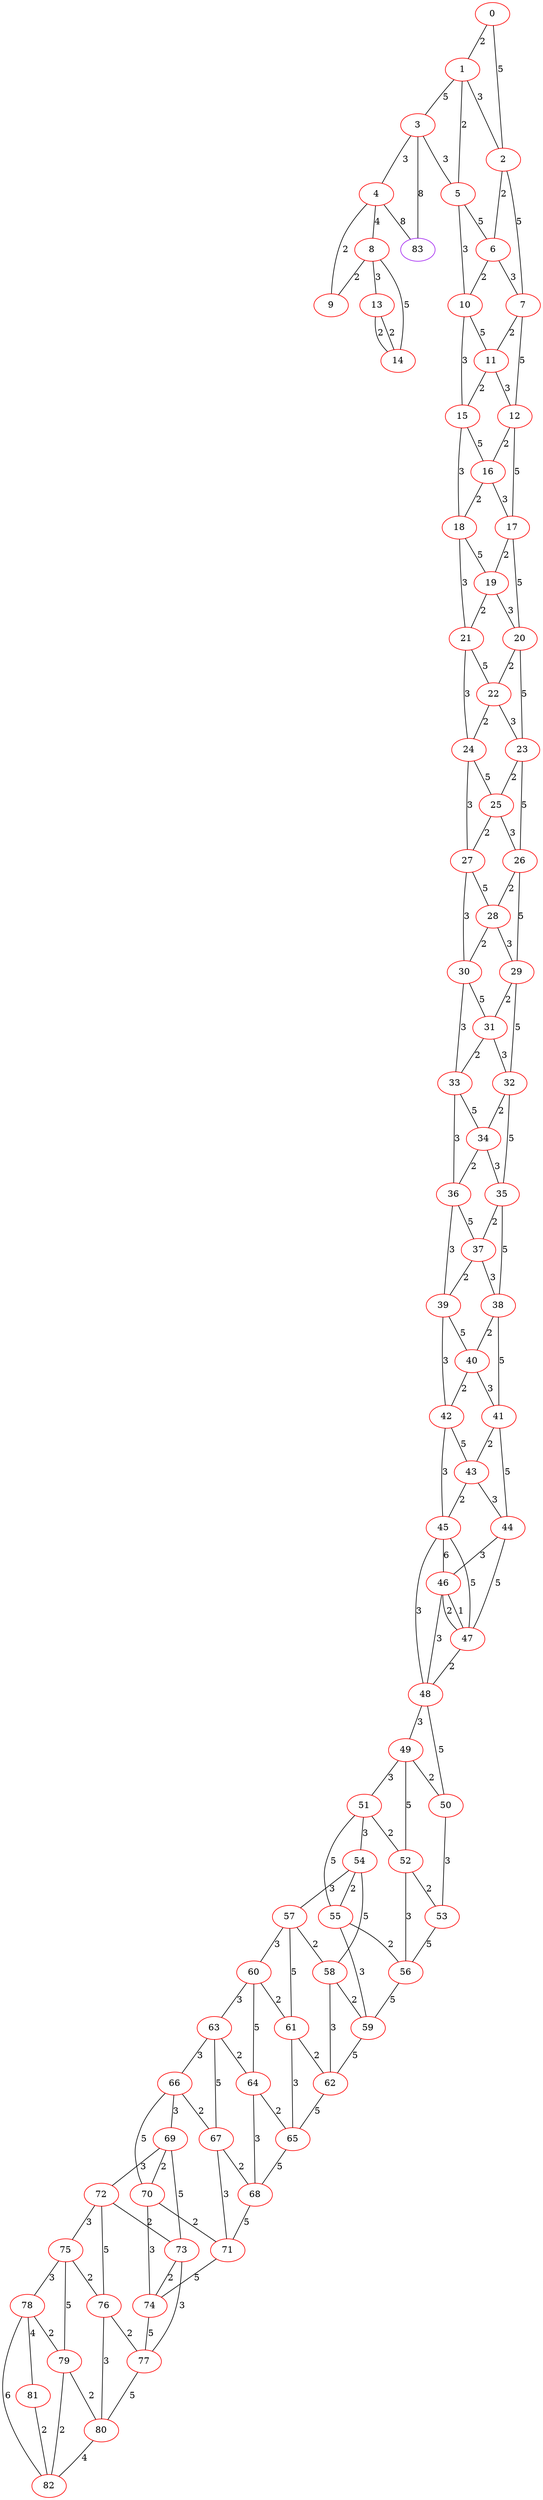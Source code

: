 graph "" {
0 [color=red, weight=1];
1 [color=red, weight=1];
2 [color=red, weight=1];
3 [color=red, weight=1];
4 [color=red, weight=1];
5 [color=red, weight=1];
6 [color=red, weight=1];
7 [color=red, weight=1];
8 [color=red, weight=1];
9 [color=red, weight=1];
10 [color=red, weight=1];
11 [color=red, weight=1];
12 [color=red, weight=1];
13 [color=red, weight=1];
14 [color=red, weight=1];
15 [color=red, weight=1];
16 [color=red, weight=1];
17 [color=red, weight=1];
18 [color=red, weight=1];
19 [color=red, weight=1];
20 [color=red, weight=1];
21 [color=red, weight=1];
22 [color=red, weight=1];
23 [color=red, weight=1];
24 [color=red, weight=1];
25 [color=red, weight=1];
26 [color=red, weight=1];
27 [color=red, weight=1];
28 [color=red, weight=1];
29 [color=red, weight=1];
30 [color=red, weight=1];
31 [color=red, weight=1];
32 [color=red, weight=1];
33 [color=red, weight=1];
34 [color=red, weight=1];
35 [color=red, weight=1];
36 [color=red, weight=1];
37 [color=red, weight=1];
38 [color=red, weight=1];
39 [color=red, weight=1];
40 [color=red, weight=1];
41 [color=red, weight=1];
42 [color=red, weight=1];
43 [color=red, weight=1];
44 [color=red, weight=1];
45 [color=red, weight=1];
46 [color=red, weight=1];
47 [color=red, weight=1];
48 [color=red, weight=1];
49 [color=red, weight=1];
50 [color=red, weight=1];
51 [color=red, weight=1];
52 [color=red, weight=1];
53 [color=red, weight=1];
54 [color=red, weight=1];
55 [color=red, weight=1];
56 [color=red, weight=1];
57 [color=red, weight=1];
58 [color=red, weight=1];
59 [color=red, weight=1];
60 [color=red, weight=1];
61 [color=red, weight=1];
62 [color=red, weight=1];
63 [color=red, weight=1];
64 [color=red, weight=1];
65 [color=red, weight=1];
66 [color=red, weight=1];
67 [color=red, weight=1];
68 [color=red, weight=1];
69 [color=red, weight=1];
70 [color=red, weight=1];
71 [color=red, weight=1];
72 [color=red, weight=1];
73 [color=red, weight=1];
74 [color=red, weight=1];
75 [color=red, weight=1];
76 [color=red, weight=1];
77 [color=red, weight=1];
78 [color=red, weight=1];
79 [color=red, weight=1];
80 [color=red, weight=1];
81 [color=red, weight=1];
82 [color=red, weight=1];
83 [color=purple, weight=4];
0 -- 1  [key=0, label=2];
0 -- 2  [key=0, label=5];
1 -- 2  [key=0, label=3];
1 -- 3  [key=0, label=5];
1 -- 5  [key=0, label=2];
2 -- 6  [key=0, label=2];
2 -- 7  [key=0, label=5];
3 -- 83  [key=0, label=8];
3 -- 4  [key=0, label=3];
3 -- 5  [key=0, label=3];
4 -- 8  [key=0, label=4];
4 -- 9  [key=0, label=2];
4 -- 83  [key=0, label=8];
5 -- 10  [key=0, label=3];
5 -- 6  [key=0, label=5];
6 -- 10  [key=0, label=2];
6 -- 7  [key=0, label=3];
7 -- 11  [key=0, label=2];
7 -- 12  [key=0, label=5];
8 -- 9  [key=0, label=2];
8 -- 13  [key=0, label=3];
8 -- 14  [key=0, label=5];
10 -- 11  [key=0, label=5];
10 -- 15  [key=0, label=3];
11 -- 12  [key=0, label=3];
11 -- 15  [key=0, label=2];
12 -- 16  [key=0, label=2];
12 -- 17  [key=0, label=5];
13 -- 14  [key=0, label=2];
13 -- 14  [key=1, label=2];
15 -- 16  [key=0, label=5];
15 -- 18  [key=0, label=3];
16 -- 17  [key=0, label=3];
16 -- 18  [key=0, label=2];
17 -- 19  [key=0, label=2];
17 -- 20  [key=0, label=5];
18 -- 19  [key=0, label=5];
18 -- 21  [key=0, label=3];
19 -- 20  [key=0, label=3];
19 -- 21  [key=0, label=2];
20 -- 22  [key=0, label=2];
20 -- 23  [key=0, label=5];
21 -- 24  [key=0, label=3];
21 -- 22  [key=0, label=5];
22 -- 24  [key=0, label=2];
22 -- 23  [key=0, label=3];
23 -- 25  [key=0, label=2];
23 -- 26  [key=0, label=5];
24 -- 25  [key=0, label=5];
24 -- 27  [key=0, label=3];
25 -- 26  [key=0, label=3];
25 -- 27  [key=0, label=2];
26 -- 28  [key=0, label=2];
26 -- 29  [key=0, label=5];
27 -- 28  [key=0, label=5];
27 -- 30  [key=0, label=3];
28 -- 29  [key=0, label=3];
28 -- 30  [key=0, label=2];
29 -- 32  [key=0, label=5];
29 -- 31  [key=0, label=2];
30 -- 33  [key=0, label=3];
30 -- 31  [key=0, label=5];
31 -- 32  [key=0, label=3];
31 -- 33  [key=0, label=2];
32 -- 34  [key=0, label=2];
32 -- 35  [key=0, label=5];
33 -- 34  [key=0, label=5];
33 -- 36  [key=0, label=3];
34 -- 35  [key=0, label=3];
34 -- 36  [key=0, label=2];
35 -- 37  [key=0, label=2];
35 -- 38  [key=0, label=5];
36 -- 37  [key=0, label=5];
36 -- 39  [key=0, label=3];
37 -- 38  [key=0, label=3];
37 -- 39  [key=0, label=2];
38 -- 40  [key=0, label=2];
38 -- 41  [key=0, label=5];
39 -- 40  [key=0, label=5];
39 -- 42  [key=0, label=3];
40 -- 41  [key=0, label=3];
40 -- 42  [key=0, label=2];
41 -- 43  [key=0, label=2];
41 -- 44  [key=0, label=5];
42 -- 43  [key=0, label=5];
42 -- 45  [key=0, label=3];
43 -- 44  [key=0, label=3];
43 -- 45  [key=0, label=2];
44 -- 46  [key=0, label=3];
44 -- 47  [key=0, label=5];
45 -- 48  [key=0, label=3];
45 -- 46  [key=0, label=6];
45 -- 47  [key=0, label=5];
46 -- 48  [key=0, label=3];
46 -- 47  [key=0, label=1];
46 -- 47  [key=1, label=2];
47 -- 48  [key=0, label=2];
48 -- 49  [key=0, label=3];
48 -- 50  [key=0, label=5];
49 -- 50  [key=0, label=2];
49 -- 51  [key=0, label=3];
49 -- 52  [key=0, label=5];
50 -- 53  [key=0, label=3];
51 -- 52  [key=0, label=2];
51 -- 54  [key=0, label=3];
51 -- 55  [key=0, label=5];
52 -- 56  [key=0, label=3];
52 -- 53  [key=0, label=2];
53 -- 56  [key=0, label=5];
54 -- 57  [key=0, label=3];
54 -- 58  [key=0, label=5];
54 -- 55  [key=0, label=2];
55 -- 56  [key=0, label=2];
55 -- 59  [key=0, label=3];
56 -- 59  [key=0, label=5];
57 -- 58  [key=0, label=2];
57 -- 60  [key=0, label=3];
57 -- 61  [key=0, label=5];
58 -- 59  [key=0, label=2];
58 -- 62  [key=0, label=3];
59 -- 62  [key=0, label=5];
60 -- 64  [key=0, label=5];
60 -- 61  [key=0, label=2];
60 -- 63  [key=0, label=3];
61 -- 65  [key=0, label=3];
61 -- 62  [key=0, label=2];
62 -- 65  [key=0, label=5];
63 -- 64  [key=0, label=2];
63 -- 66  [key=0, label=3];
63 -- 67  [key=0, label=5];
64 -- 65  [key=0, label=2];
64 -- 68  [key=0, label=3];
65 -- 68  [key=0, label=5];
66 -- 67  [key=0, label=2];
66 -- 69  [key=0, label=3];
66 -- 70  [key=0, label=5];
67 -- 68  [key=0, label=2];
67 -- 71  [key=0, label=3];
68 -- 71  [key=0, label=5];
69 -- 72  [key=0, label=3];
69 -- 73  [key=0, label=5];
69 -- 70  [key=0, label=2];
70 -- 74  [key=0, label=3];
70 -- 71  [key=0, label=2];
71 -- 74  [key=0, label=5];
72 -- 73  [key=0, label=2];
72 -- 75  [key=0, label=3];
72 -- 76  [key=0, label=5];
73 -- 74  [key=0, label=2];
73 -- 77  [key=0, label=3];
74 -- 77  [key=0, label=5];
75 -- 76  [key=0, label=2];
75 -- 78  [key=0, label=3];
75 -- 79  [key=0, label=5];
76 -- 80  [key=0, label=3];
76 -- 77  [key=0, label=2];
77 -- 80  [key=0, label=5];
78 -- 81  [key=0, label=4];
78 -- 82  [key=0, label=6];
78 -- 79  [key=0, label=2];
79 -- 80  [key=0, label=2];
79 -- 82  [key=0, label=2];
80 -- 82  [key=0, label=4];
81 -- 82  [key=0, label=2];
}
